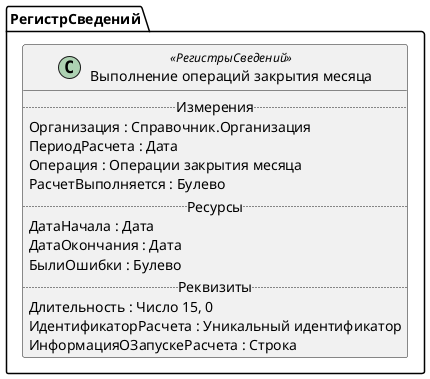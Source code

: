 ﻿@startuml ВыполнениеОперацийЗакрытияМесяца
'!include templates.wsd
'..\include templates.wsd
class РегистрСведений.ВыполнениеОперацийЗакрытияМесяца as "Выполнение операций закрытия месяца" <<РегистрыСведений>>
{
..Измерения..
Организация : Справочник.Организация
ПериодРасчета : Дата
Операция : Операции закрытия месяца
РасчетВыполняется : Булево
..Ресурсы..
ДатаНачала : Дата
ДатаОкончания : Дата
БылиОшибки : Булево
..Реквизиты..
Длительность : Число 15, 0
ИдентификаторРасчета : Уникальный идентификатор
ИнформацияОЗапускеРасчета : Строка
}
@enduml
